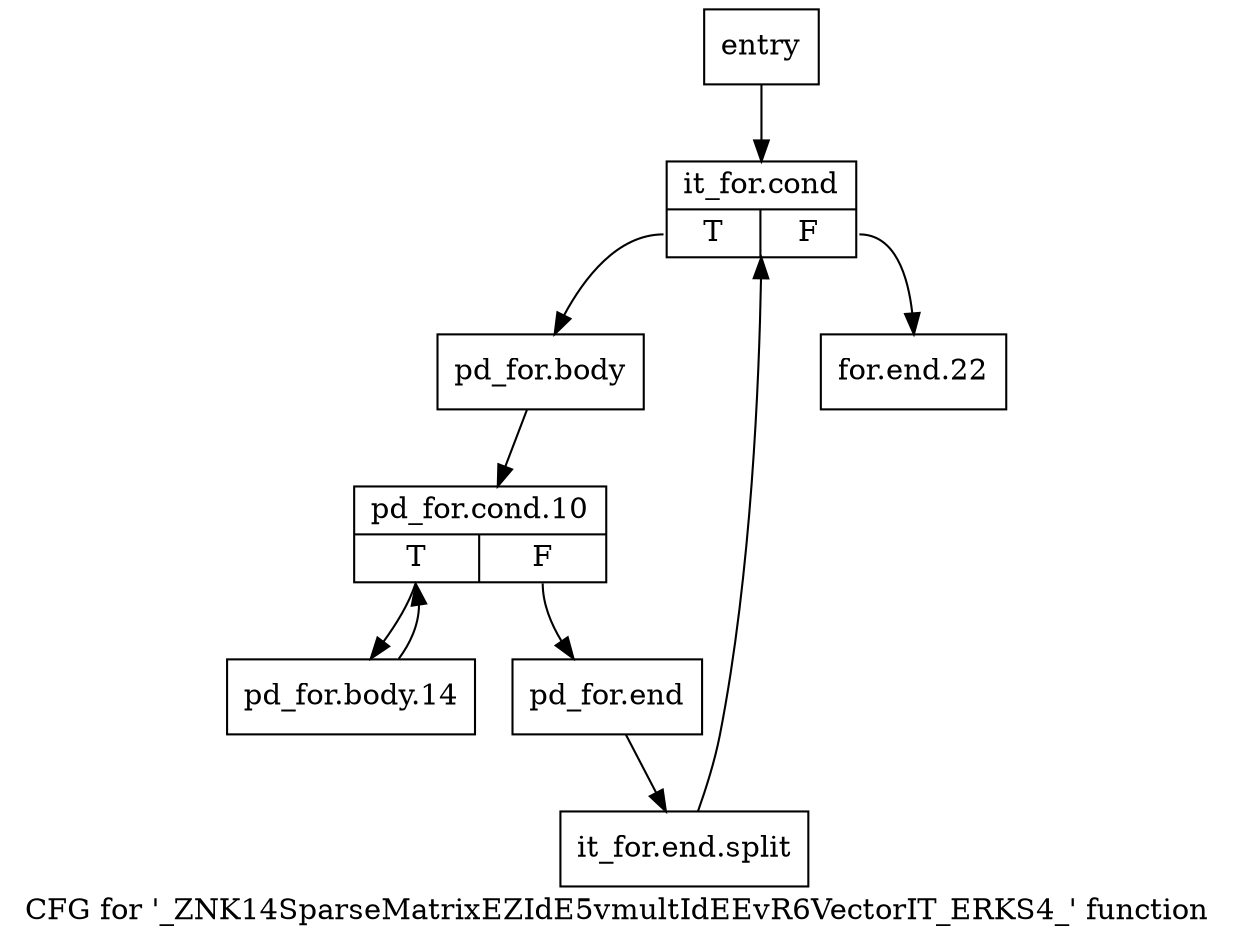 digraph "CFG for '_ZNK14SparseMatrixEZIdE5vmultIdEEvR6VectorIT_ERKS4_' function" {
	label="CFG for '_ZNK14SparseMatrixEZIdE5vmultIdEEvR6VectorIT_ERKS4_' function";

	Node0x72df0a0 [shape=record,label="{entry}"];
	Node0x72df0a0 -> Node0x72df0f0;
	Node0x72df0f0 [shape=record,label="{it_for.cond|{<s0>T|<s1>F}}"];
	Node0x72df0f0:s0 -> Node0x72df140;
	Node0x72df0f0:s1 -> Node0x72dfb20;
	Node0x72df140 [shape=record,label="{pd_for.body}"];
	Node0x72df140 -> Node0x72df190;
	Node0x72df190 [shape=record,label="{pd_for.cond.10|{<s0>T|<s1>F}}"];
	Node0x72df190:s0 -> Node0x72dfa80;
	Node0x72df190:s1 -> Node0x72dfad0;
	Node0x72dfa80 [shape=record,label="{pd_for.body.14}"];
	Node0x72dfa80 -> Node0x72df190;
	Node0x72dfad0 [shape=record,label="{pd_for.end}"];
	Node0x72dfad0 -> Node0xb20d810;
	Node0xb20d810 [shape=record,label="{it_for.end.split}"];
	Node0xb20d810 -> Node0x72df0f0;
	Node0x72dfb20 [shape=record,label="{for.end.22}"];
}
